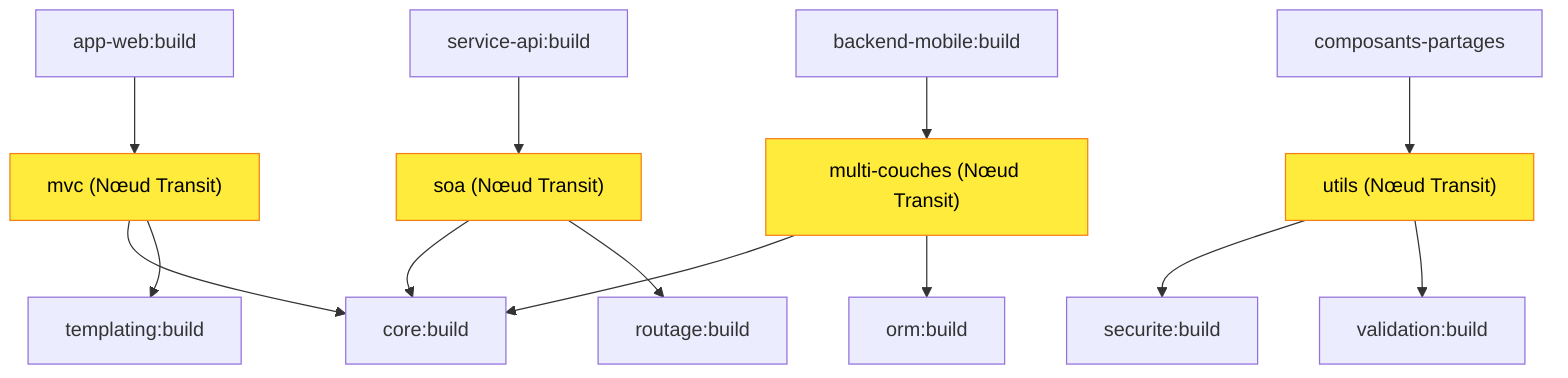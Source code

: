 graph TD
    A["app-web:build"] --> B["mvc (Nœud Transit)"]
    B --> C["core:build"]
    B --> D["templating:build"]
    
    E["service-api:build"] --> F["soa (Nœud Transit)"]
    F --> C
    F --> G["routage:build"]
    
    H["composants-partages"] --> I["utils (Nœud Transit)"]
    I --> J["securite:build"]
    I --> K["validation:build"]
    
    L["backend-mobile:build"] --> M["multi-couches (Nœud Transit)"]
    M --> C
    M --> N["orm:build"]
    
    style B fill:#ffeb3b,stroke:#f57f17,color:#000
    style F fill:#ffeb3b,stroke:#f57f17,color:#000
    style I fill:#ffeb3b,stroke:#f57f17,color:#000
    style M fill:#ffeb3b,stroke:#f57f17,color:#000